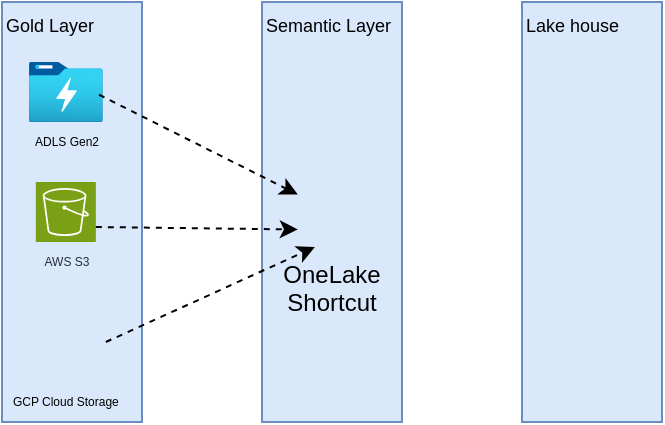 <mxfile version="24.8.0">
  <diagram name="Page-1" id="aP1KcTandbrs9hsJjMr9">
    <mxGraphModel dx="662" dy="612" grid="1" gridSize="10" guides="1" tooltips="1" connect="1" arrows="1" fold="1" page="1" pageScale="1" pageWidth="850" pageHeight="1100" math="0" shadow="0">
      <root>
        <mxCell id="0" />
        <mxCell id="1" parent="0" />
        <mxCell id="DNDM7aRl5_r7bgk1dtfm-6" value="Gold Layer" style="rounded=0;whiteSpace=wrap;html=1;fillColor=#dae8fc;strokeColor=#6c8ebf;verticalAlign=top;align=left;fontSize=9;" vertex="1" parent="1">
          <mxGeometry x="30" y="460" width="70" height="210" as="geometry" />
        </mxCell>
        <mxCell id="DNDM7aRl5_r7bgk1dtfm-1" value="ADLS Gen2" style="image;aspect=fixed;html=1;points=[];align=center;fontSize=6;image=img/lib/azure2/storage/Data_Lake_Storage_Gen1.svg;labelBackgroundColor=none;" vertex="1" parent="1">
          <mxGeometry x="43.46" y="490" width="36.92" height="30" as="geometry" />
        </mxCell>
        <mxCell id="DNDM7aRl5_r7bgk1dtfm-2" value="AWS S3" style="sketch=0;points=[[0,0,0],[0.25,0,0],[0.5,0,0],[0.75,0,0],[1,0,0],[0,1,0],[0.25,1,0],[0.5,1,0],[0.75,1,0],[1,1,0],[0,0.25,0],[0,0.5,0],[0,0.75,0],[1,0.25,0],[1,0.5,0],[1,0.75,0]];outlineConnect=0;fontColor=#232F3E;fillColor=#7AA116;strokeColor=#ffffff;dashed=0;verticalLabelPosition=bottom;verticalAlign=top;align=center;html=1;fontSize=6;fontStyle=0;aspect=fixed;shape=mxgraph.aws4.resourceIcon;resIcon=mxgraph.aws4.s3;" vertex="1" parent="1">
          <mxGeometry x="46.92" y="550" width="30" height="30" as="geometry" />
        </mxCell>
        <mxCell id="DNDM7aRl5_r7bgk1dtfm-5" value="GCP Cloud Storage" style="shape=image;verticalLabelPosition=bottom;labelBackgroundColor=none;verticalAlign=top;aspect=fixed;imageAspect=0;image=https://k21academy.com/wp-content/uploads/2021/02/Google-Cloud-Storage-logo.png;fontSize=6;" vertex="1" parent="1">
          <mxGeometry x="41.92" y="610" width="40" height="40" as="geometry" />
        </mxCell>
        <mxCell id="DNDM7aRl5_r7bgk1dtfm-7" value="Semantic Layer" style="rounded=0;whiteSpace=wrap;html=1;fillColor=#dae8fc;strokeColor=#6c8ebf;verticalAlign=top;align=left;fontSize=9;" vertex="1" parent="1">
          <mxGeometry x="160" y="460" width="70" height="210" as="geometry" />
        </mxCell>
        <mxCell id="DNDM7aRl5_r7bgk1dtfm-8" value="OneLake&#xa;Shortcut" style="shape=image;verticalLabelPosition=bottom;labelBackgroundColor=none;verticalAlign=top;aspect=fixed;imageAspect=0;image=https://www.comset.co.uk/wp-content/uploads/2024/01/one-lake-logo2-1200x1229.png;" vertex="1" parent="1">
          <mxGeometry x="177.91" y="547.5" width="34.18" height="35" as="geometry" />
        </mxCell>
        <mxCell id="DNDM7aRl5_r7bgk1dtfm-9" value="" style="endArrow=classic;html=1;rounded=0;exitX=0.95;exitY=0.546;exitDx=0;exitDy=0;exitPerimeter=0;entryX=0;entryY=0.25;entryDx=0;entryDy=0;dashed=1;" edge="1" parent="1" source="DNDM7aRl5_r7bgk1dtfm-1" target="DNDM7aRl5_r7bgk1dtfm-8">
          <mxGeometry width="50" height="50" relative="1" as="geometry">
            <mxPoint x="280" y="660" as="sourcePoint" />
            <mxPoint x="330" y="610" as="targetPoint" />
          </mxGeometry>
        </mxCell>
        <mxCell id="DNDM7aRl5_r7bgk1dtfm-10" value="" style="endArrow=classic;html=1;rounded=0;exitX=1;exitY=0.75;exitDx=0;exitDy=0;exitPerimeter=0;entryX=0;entryY=0.75;entryDx=0;entryDy=0;dashed=1;" edge="1" parent="1" source="DNDM7aRl5_r7bgk1dtfm-2" target="DNDM7aRl5_r7bgk1dtfm-8">
          <mxGeometry width="50" height="50" relative="1" as="geometry">
            <mxPoint x="280" y="660" as="sourcePoint" />
            <mxPoint x="330" y="610" as="targetPoint" />
          </mxGeometry>
        </mxCell>
        <mxCell id="DNDM7aRl5_r7bgk1dtfm-11" value="" style="endArrow=classic;html=1;rounded=0;exitX=1;exitY=0.5;exitDx=0;exitDy=0;entryX=0.25;entryY=1;entryDx=0;entryDy=0;dashed=1;" edge="1" parent="1" source="DNDM7aRl5_r7bgk1dtfm-5" target="DNDM7aRl5_r7bgk1dtfm-8">
          <mxGeometry width="50" height="50" relative="1" as="geometry">
            <mxPoint x="280" y="660" as="sourcePoint" />
            <mxPoint x="330" y="610" as="targetPoint" />
          </mxGeometry>
        </mxCell>
        <mxCell id="DNDM7aRl5_r7bgk1dtfm-12" value="Lake house" style="rounded=0;whiteSpace=wrap;html=1;fillColor=#dae8fc;strokeColor=#6c8ebf;verticalAlign=top;align=left;fontSize=9;" vertex="1" parent="1">
          <mxGeometry x="290" y="460" width="70" height="210" as="geometry" />
        </mxCell>
      </root>
    </mxGraphModel>
  </diagram>
</mxfile>
